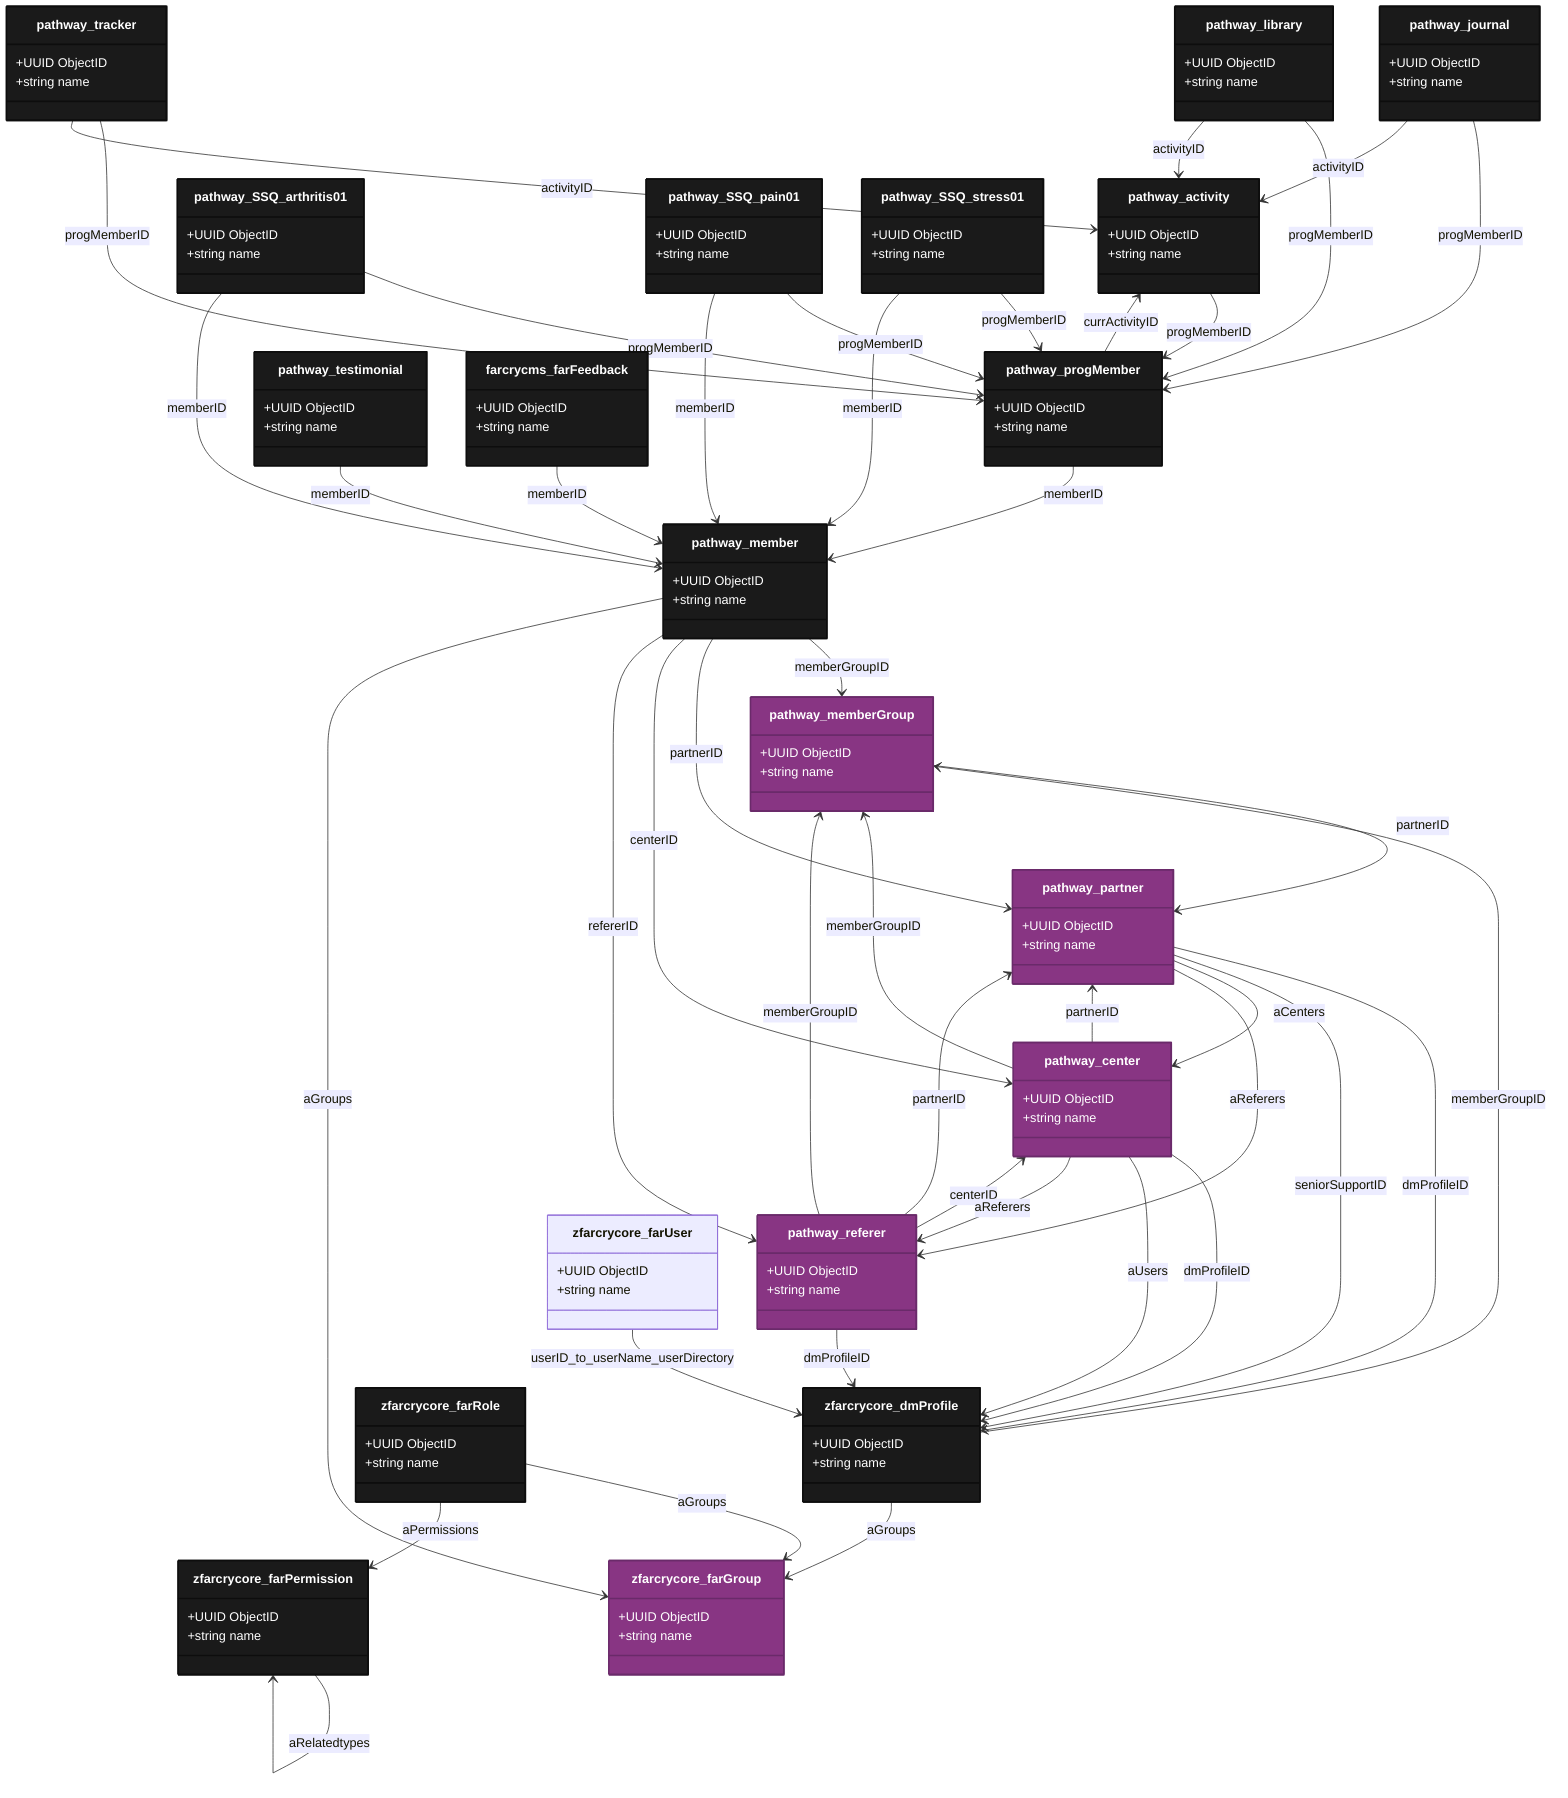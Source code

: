 classDiagram
    %% Parameters:
%%   Focus: dmProfile
%%   Domains: participant
%%   Chart Type: Class
    class pathway_activity {
        +UUID ObjectID
        +string name
    }

    class pathway_center {
        +UUID ObjectID
        +string name
    }

    class pathway_journal {
        +UUID ObjectID
        +string name
    }

    class pathway_library {
        +UUID ObjectID
        +string name
    }

    class pathway_member {
        +UUID ObjectID
        +string name
    }

    class pathway_memberGroup {
        +UUID ObjectID
        +string name
    }

    class pathway_partner {
        +UUID ObjectID
        +string name
    }

    class pathway_progMember {
        +UUID ObjectID
        +string name
    }

    class pathway_referer {
        +UUID ObjectID
        +string name
    }

    class pathway_SSQ_arthritis01 {
        +UUID ObjectID
        +string name
    }

    class pathway_SSQ_pain01 {
        +UUID ObjectID
        +string name
    }

    class pathway_SSQ_stress01 {
        +UUID ObjectID
        +string name
    }

    class pathway_testimonial {
        +UUID ObjectID
        +string name
    }

    class pathway_tracker {
        +UUID ObjectID
        +string name
    }

    class farcrycms_farFeedback {
        +UUID ObjectID
        +string name
    }

    class zfarcrycore_dmProfile {
        +UUID ObjectID
        +string name
    }

    class zfarcrycore_farGroup {
        +UUID ObjectID
        +string name
    }

    class zfarcrycore_farPermission {
        +UUID ObjectID
        +string name
    }

    class zfarcrycore_farRole {
        +UUID ObjectID
        +string name
    }

    pathway_activity --> pathway_progMember : progMemberID
    pathway_center --> zfarcrycore_dmProfile : dmProfileID
    pathway_center --> pathway_partner : partnerID
    pathway_center --> pathway_memberGroup : memberGroupID
    pathway_journal --> pathway_progMember : progMemberID
    pathway_journal --> pathway_activity : activityID
    pathway_library --> pathway_progMember : progMemberID
    pathway_library --> pathway_activity : activityID
    pathway_member --> pathway_memberGroup : memberGroupID
    pathway_member --> pathway_partner : partnerID
    pathway_member --> pathway_center : centerID
    pathway_member --> pathway_referer : refererID
    pathway_memberGroup --> pathway_partner : partnerID
    pathway_partner --> zfarcrycore_dmProfile : dmProfileID
    pathway_partner --> zfarcrycore_dmProfile : seniorSupportID
    pathway_progMember --> pathway_member : memberID
    pathway_progMember --> pathway_activity : currActivityID
    pathway_referer --> zfarcrycore_dmProfile : dmProfileID
    pathway_referer --> pathway_partner : partnerID
    pathway_referer --> pathway_memberGroup : memberGroupID
    pathway_referer --> pathway_center : centerID
    pathway_SSQ_arthritis01 --> pathway_progMember : progMemberID
    pathway_SSQ_arthritis01 --> pathway_member : memberID
    pathway_SSQ_pain01 --> pathway_progMember : progMemberID
    pathway_SSQ_pain01 --> pathway_member : memberID
    pathway_SSQ_stress01 --> pathway_progMember : progMemberID
    pathway_SSQ_stress01 --> pathway_member : memberID
    pathway_testimonial --> pathway_member : memberID
    pathway_tracker --> pathway_progMember : progMemberID
    pathway_tracker --> pathway_activity : activityID
    farcrycms_farFeedback --> pathway_member : memberID
    zfarcrycore_dmProfile --> pathway_memberGroup : memberGroupID
    pathway_center --> zfarcrycore_dmProfile : aUsers
    pathway_center --> pathway_referer : aReferers
    pathway_member --> zfarcrycore_farGroup : aGroups
    pathway_partner --> pathway_center : aCenters
    pathway_partner --> pathway_referer : aReferers
    zfarcrycore_dmProfile --> zfarcrycore_farGroup : aGroups
    zfarcrycore_farRole --> zfarcrycore_farGroup : aGroups
    zfarcrycore_farRole --> zfarcrycore_farPermission : aPermissions
    zfarcrycore_farPermission --> zfarcrycore_farPermission : aRelatedtypes

    %% Special Joins
    zfarcrycore_farUser --> zfarcrycore_dmProfile : userID_to_userName_userDirectory
    %% End Special Joins

    class zfarcrycore_farUser {
        +UUID ObjectID
        +string name
    }


    %% Entity Styling
    style pathway_activity fill:#1a1a1a,stroke:#0d0d0d,stroke-width:2px,color:#fff
    style pathway_center fill:#883583,stroke:#6a2a6a,stroke-width:2px,color:#fff
    style pathway_journal fill:#1a1a1a,stroke:#0d0d0d,stroke-width:2px,color:#fff
    style pathway_library fill:#1a1a1a,stroke:#0d0d0d,stroke-width:2px,color:#fff
    style pathway_member fill:#1a1a1a,stroke:#0d0d0d,stroke-width:2px,color:#fff
    style pathway_memberGroup fill:#883583,stroke:#6a2a6a,stroke-width:2px,color:#fff
    style pathway_partner fill:#883583,stroke:#6a2a6a,stroke-width:2px,color:#fff
    style pathway_progMember fill:#1a1a1a,stroke:#0d0d0d,stroke-width:2px,color:#fff
    style pathway_referer fill:#883583,stroke:#6a2a6a,stroke-width:2px,color:#fff
    style pathway_SSQ_arthritis01 fill:#1a1a1a,stroke:#0d0d0d,stroke-width:2px,color:#fff
    style pathway_SSQ_pain01 fill:#1a1a1a,stroke:#0d0d0d,stroke-width:2px,color:#fff
    style pathway_SSQ_stress01 fill:#1a1a1a,stroke:#0d0d0d,stroke-width:2px,color:#fff
    style pathway_testimonial fill:#1a1a1a,stroke:#0d0d0d,stroke-width:2px,color:#fff
    style pathway_tracker fill:#1a1a1a,stroke:#0d0d0d,stroke-width:2px,color:#fff
    style farcrycms_farFeedback fill:#1a1a1a,stroke:#0d0d0d,stroke-width:2px,color:#fff
    style zfarcrycore_dmProfile fill:#1a1a1a,stroke:#0d0d0d,stroke-width:2px,color:#fff
    style zfarcrycore_farGroup fill:#883583,stroke:#6a2a6a,stroke-width:2px,color:#fff
    style zfarcrycore_farPermission fill:#1a1a1a,stroke:#0d0d0d,stroke-width:2px,color:#fff
    style zfarcrycore_farRole fill:#1a1a1a,stroke:#0d0d0d,stroke-width:2px,color:#fff